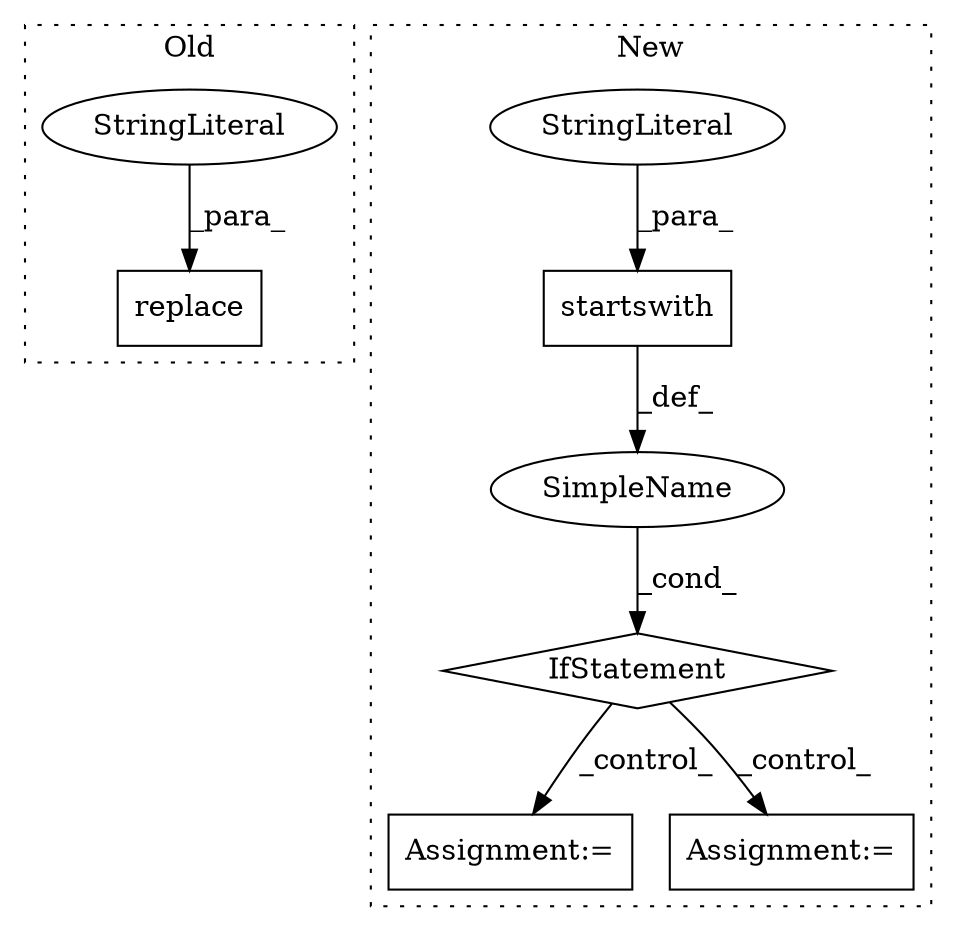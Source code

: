digraph G {
subgraph cluster0 {
1 [label="replace" a="32" s="51302,51317" l="8,1" shape="box"];
4 [label="StringLiteral" a="45" s="51310" l="4" shape="ellipse"];
label = "Old";
style="dotted";
}
subgraph cluster1 {
2 [label="startswith" a="32" s="51364,51378" l="11,1" shape="box"];
3 [label="IfStatement" a="25" s="51354,51379" l="4,2" shape="diamond"];
5 [label="StringLiteral" a="45" s="51375" l="3" shape="ellipse"];
6 [label="SimpleName" a="42" s="" l="" shape="ellipse"];
7 [label="Assignment:=" a="7" s="51451" l="2" shape="box"];
8 [label="Assignment:=" a="7" s="51492" l="1" shape="box"];
label = "New";
style="dotted";
}
2 -> 6 [label="_def_"];
3 -> 7 [label="_control_"];
3 -> 8 [label="_control_"];
4 -> 1 [label="_para_"];
5 -> 2 [label="_para_"];
6 -> 3 [label="_cond_"];
}